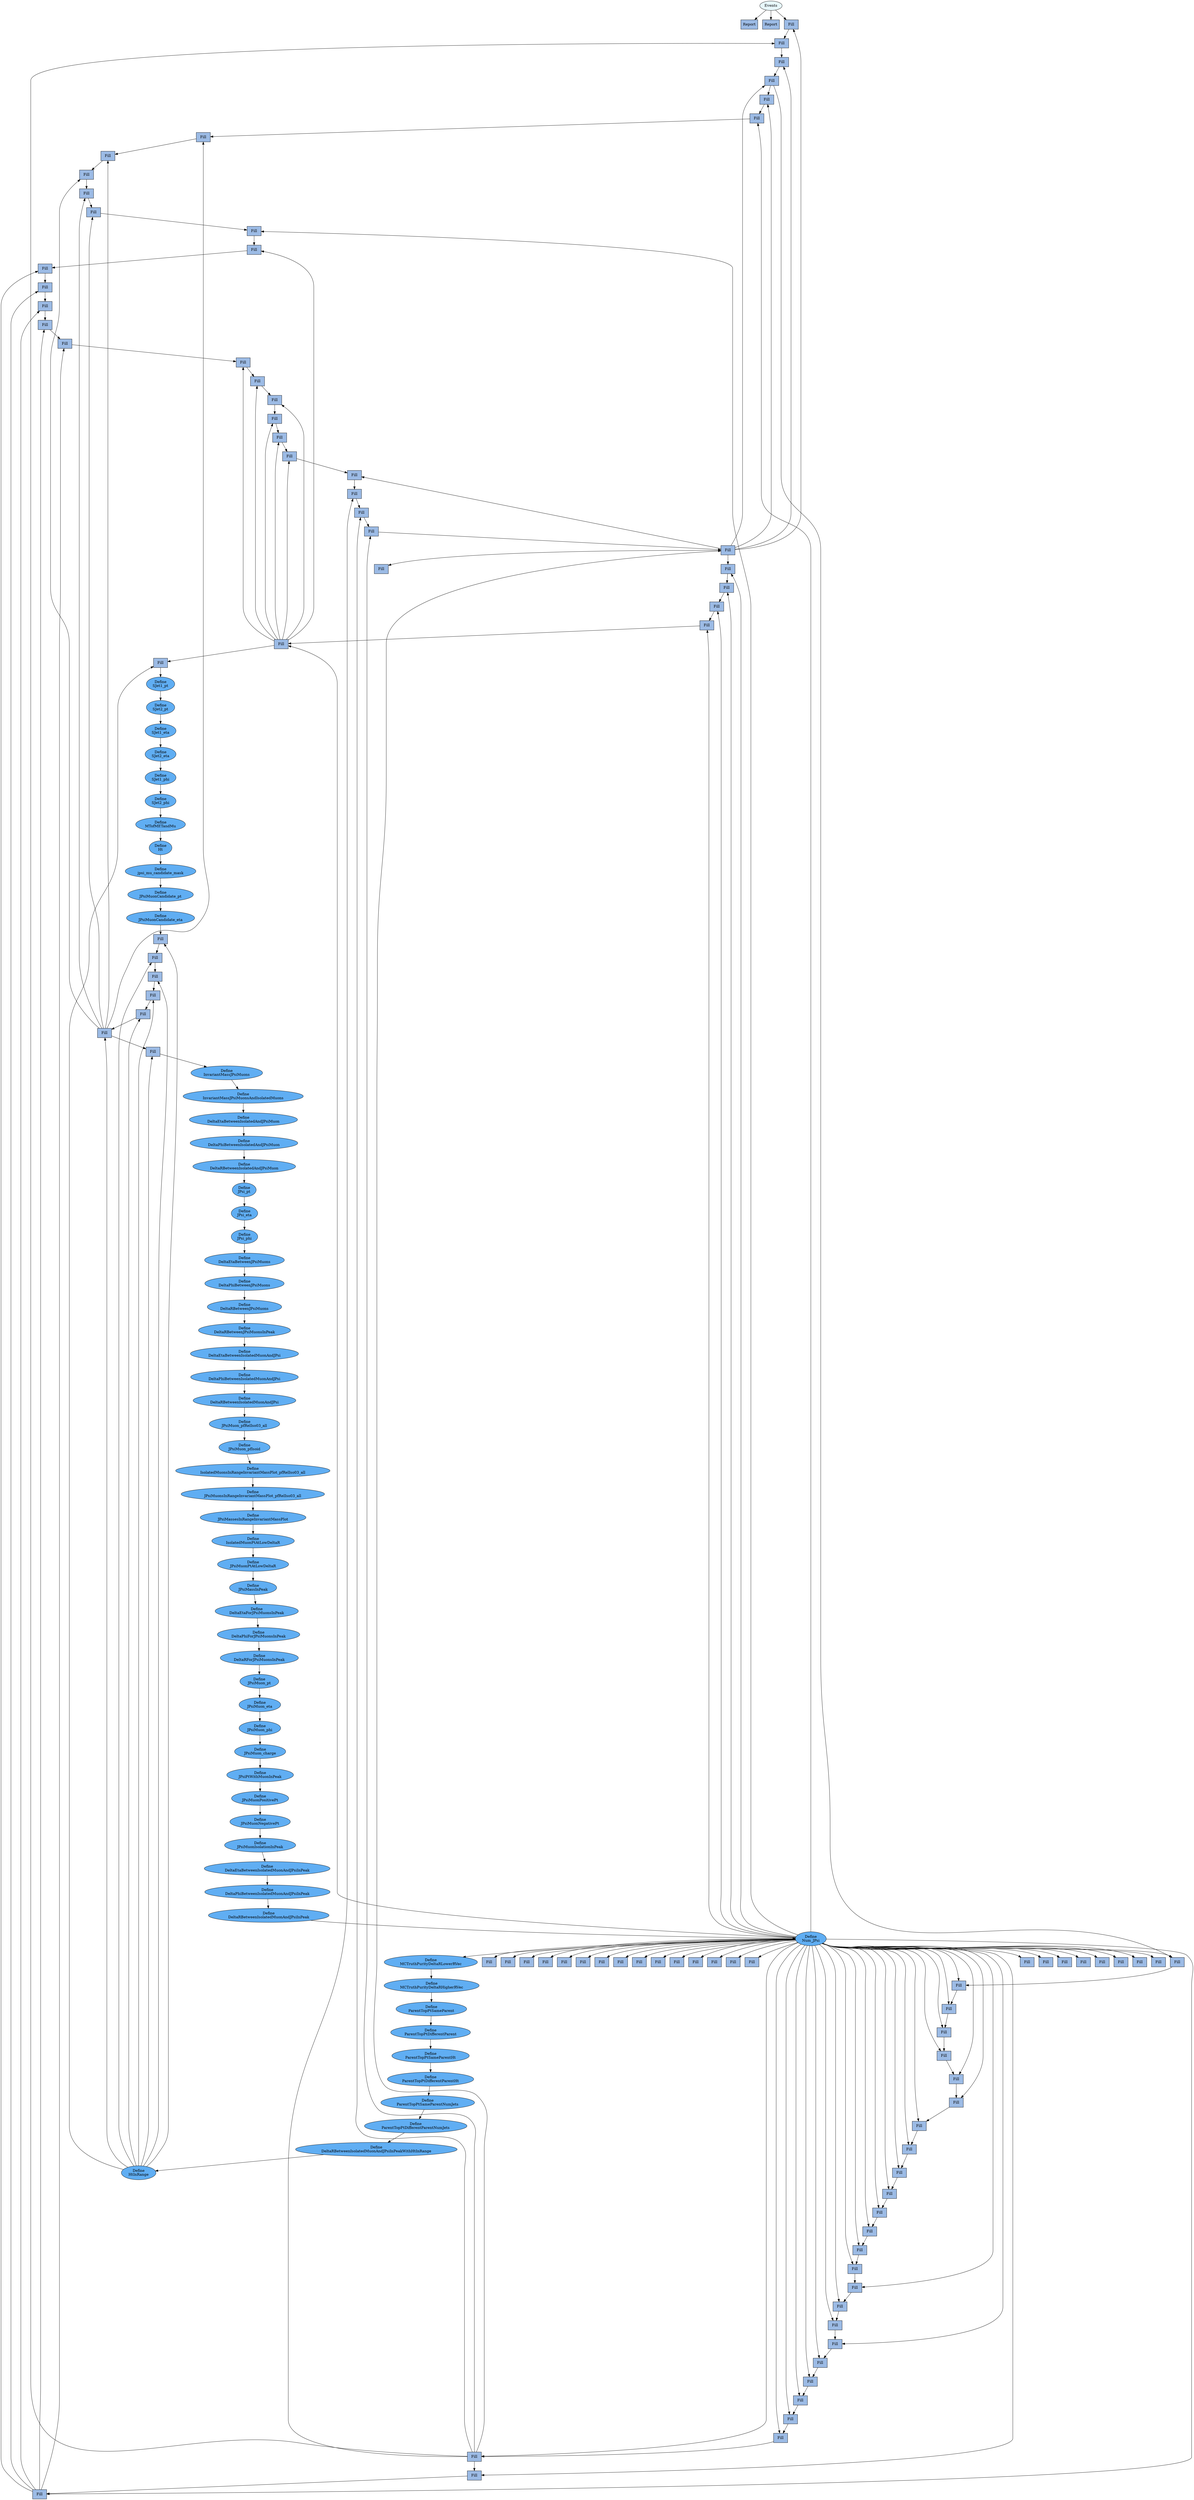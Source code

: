 digraph {
	1 [label="Report", style="filled", fillcolor="#9cbbe5", shape="box"];
	0 [label="Events", style="filled", fillcolor="#e8f8fc", shape="oval"];
	2 [label="Report", style="filled", fillcolor="#9cbbe5", shape="box"];
	0 [label="Events", style="filled", fillcolor="#e8f8fc", shape="oval"];
	3 [label="Fill", style="filled", fillcolor="#9cbbe5", shape="box"];
	9 [label="Define
METBeforeMETCut", style="filled", fillcolor="#60aef3", shape="oval"];
	10 [label="Define
IsolatedLepton_pdgid", style="filled", fillcolor="#60aef3", shape="oval"];
	11 [label="Define
IsolatedLepton_charge", style="filled", fillcolor="#60aef3", shape="oval"];
	12 [label="Define
IsolatedLepton_mass", style="filled", fillcolor="#60aef3", shape="oval"];
	13 [label="Define
IsolatedLepton_phi", style="filled", fillcolor="#60aef3", shape="oval"];
	14 [label="Define
IsolatedLepton_eta", style="filled", fillcolor="#60aef3", shape="oval"];
	15 [label="Define
IsolatedLepton_pt", style="filled", fillcolor="#60aef3", shape="oval"];
	16 [label="Define
IsolatedElectron_pdgId", style="filled", fillcolor="#60aef3", shape="oval"];
	17 [label="Define
IsolatedElectron_charge", style="filled", fillcolor="#60aef3", shape="oval"];
	18 [label="Define
IsolatedElectron_mass", style="filled", fillcolor="#60aef3", shape="oval"];
	19 [label="Define
IsolatedElectron_phi", style="filled", fillcolor="#60aef3", shape="oval"];
	20 [label="Define
IsolatedElectron_eta", style="filled", fillcolor="#60aef3", shape="oval"];
	21 [label="Define
IsolatedElectron_pt", style="filled", fillcolor="#60aef3", shape="oval"];
	22 [label="Define
IsolatedMuon_pdgId", style="filled", fillcolor="#60aef3", shape="oval"];
	23 [label="Define
IsolatedMuon_charge", style="filled", fillcolor="#60aef3", shape="oval"];
	24 [label="Define
IsolatedMuon_mass", style="filled", fillcolor="#60aef3", shape="oval"];
	25 [label="Define
IsolatedMuon_phi", style="filled", fillcolor="#60aef3", shape="oval"];
	26 [label="Define
IsolatedMuon_eta", style="filled", fillcolor="#60aef3", shape="oval"];
	27 [label="Define
IsolatedMuon_pt", style="filled", fillcolor="#60aef3", shape="oval"];
	28 [label="Define
LeadingIsolatedMuon_charge", style="filled", fillcolor="#60aef3", shape="oval"];
	29 [label="Define
LeadingIsolatedMuon_mass", style="filled", fillcolor="#60aef3", shape="oval"];
	30 [label="Define
LeadingIsolatedMuon_phi", style="filled", fillcolor="#60aef3", shape="oval"];
	31 [label="Define
LeadingIsolatedMuon_eta", style="filled", fillcolor="#60aef3", shape="oval"];
	32 [label="Define
LeadingIsolatedMuon_pt", style="filled", fillcolor="#60aef3", shape="oval"];
	5 [label="Exactly one isolated muon and exactly zero isolated electrons", style="filled", fillcolor="#c4cfd4", shape="diamond"];
	6 [label="Define
leading_isolated_electron_mask", style="filled", fillcolor="#60aef3", shape="oval"];
	7 [label="Define
leading_isolated_muon_mask", style="filled", fillcolor="#60aef3", shape="oval"];
	8 [label="Define
LumiXS", style="filled", fillcolor="#60aef3", shape="oval"];
	4 [label="HLTLeptonTrigger", style="filled", fillcolor="#c4cfd4", shape="diamond"];
	0 [label="Events", style="filled", fillcolor="#e8f8fc", shape="oval"];
	4 [label="Fill", style="filled", fillcolor="#9cbbe5", shape="box"];
	5 [label="Fill", style="filled", fillcolor="#9cbbe5", shape="box"];
	6 [label="Fill", style="filled", fillcolor="#9cbbe5", shape="box"];
	7 [label="Fill", style="filled", fillcolor="#9cbbe5", shape="box"];
	8 [label="Fill", style="filled", fillcolor="#9cbbe5", shape="box"];
	39 [label="Define
METBeforeMETCut", style="filled", fillcolor="#60aef3", shape="oval"];
	40 [label="Define
IsolatedLepton_pdgid", style="filled", fillcolor="#60aef3", shape="oval"];
	41 [label="Define
IsolatedLepton_charge", style="filled", fillcolor="#60aef3", shape="oval"];
	42 [label="Define
IsolatedLepton_mass", style="filled", fillcolor="#60aef3", shape="oval"];
	43 [label="Define
IsolatedLepton_phi", style="filled", fillcolor="#60aef3", shape="oval"];
	44 [label="Define
IsolatedLepton_eta", style="filled", fillcolor="#60aef3", shape="oval"];
	45 [label="Define
IsolatedLepton_pt", style="filled", fillcolor="#60aef3", shape="oval"];
	46 [label="Define
IsolatedElectron_pdgId", style="filled", fillcolor="#60aef3", shape="oval"];
	47 [label="Define
IsolatedElectron_charge", style="filled", fillcolor="#60aef3", shape="oval"];
	48 [label="Define
IsolatedElectron_mass", style="filled", fillcolor="#60aef3", shape="oval"];
	49 [label="Define
IsolatedElectron_phi", style="filled", fillcolor="#60aef3", shape="oval"];
	50 [label="Define
IsolatedElectron_eta", style="filled", fillcolor="#60aef3", shape="oval"];
	51 [label="Define
IsolatedElectron_pt", style="filled", fillcolor="#60aef3", shape="oval"];
	52 [label="Define
IsolatedMuon_pdgId", style="filled", fillcolor="#60aef3", shape="oval"];
	53 [label="Define
IsolatedMuon_charge", style="filled", fillcolor="#60aef3", shape="oval"];
	54 [label="Define
IsolatedMuon_mass", style="filled", fillcolor="#60aef3", shape="oval"];
	55 [label="Define
IsolatedMuon_phi", style="filled", fillcolor="#60aef3", shape="oval"];
	56 [label="Define
IsolatedMuon_eta", style="filled", fillcolor="#60aef3", shape="oval"];
	57 [label="Define
IsolatedMuon_pt", style="filled", fillcolor="#60aef3", shape="oval"];
	58 [label="Define
LeadingIsolatedElectron_charge", style="filled", fillcolor="#60aef3", shape="oval"];
	59 [label="Define
LeadingIsolatedElectron_mass", style="filled", fillcolor="#60aef3", shape="oval"];
	60 [label="Define
LeadingIsolatedElectron_phi", style="filled", fillcolor="#60aef3", shape="oval"];
	61 [label="Define
LeadingIsolatedElectron_eta", style="filled", fillcolor="#60aef3", shape="oval"];
	62 [label="Define
LeadingIsolatedElectron_pt", style="filled", fillcolor="#60aef3", shape="oval"];
	38 [label="Exactly one isolated electron and exactly zero isolated muon", style="filled", fillcolor="#c4cfd4", shape="diamond"];
	9 [label="Fill", style="filled", fillcolor="#9cbbe5", shape="box"];
	10 [label="Fill", style="filled", fillcolor="#9cbbe5", shape="box"];
	11 [label="Fill", style="filled", fillcolor="#9cbbe5", shape="box"];
	12 [label="Fill", style="filled", fillcolor="#9cbbe5", shape="box"];
	13 [label="Fill", style="filled", fillcolor="#9cbbe5", shape="box"];
	14 [label="Fill", style="filled", fillcolor="#9cbbe5", shape="box"];
	70 [label="Define
Num_Jets", style="filled", fillcolor="#60aef3", shape="oval"];
	71 [label="Define
jet_mask", style="filled", fillcolor="#60aef3", shape="oval"];
	72 [label="Define
IsolatedMuon_pfRelIso03_all", style="filled", fillcolor="#60aef3", shape="oval"];
	73 [label="Define
METAfterMETCut", style="filled", fillcolor="#60aef3", shape="oval"];
	69 [label="Muon MET Greater than 30 GeV", style="filled", fillcolor="#c4cfd4", shape="diamond"];
	15 [label="Fill", style="filled", fillcolor="#9cbbe5", shape="box"];
	16 [label="Fill", style="filled", fillcolor="#9cbbe5", shape="box"];
	17 [label="Fill", style="filled", fillcolor="#9cbbe5", shape="box"];
	18 [label="Fill", style="filled", fillcolor="#9cbbe5", shape="box"];
	19 [label="Fill", style="filled", fillcolor="#9cbbe5", shape="box"];
	20 [label="Fill", style="filled", fillcolor="#9cbbe5", shape="box"];
	81 [label="Define
METAfterMETCut", style="filled", fillcolor="#60aef3", shape="oval"];
	80 [label="Electron MET Greater than 30 GeV", style="filled", fillcolor="#c4cfd4", shape="diamond"];
	21 [label="Fill", style="filled", fillcolor="#9cbbe5", shape="box"];
	22 [label="Fill", style="filled", fillcolor="#9cbbe5", shape="box"];
	23 [label="Fill", style="filled", fillcolor="#9cbbe5", shape="box"];
	24 [label="Fill", style="filled", fillcolor="#9cbbe5", shape="box"];
	25 [label="Fill", style="filled", fillcolor="#9cbbe5", shape="box"];
	26 [label="Fill", style="filled", fillcolor="#9cbbe5", shape="box"];
	107 [label="Define
Num_JPsi", style="filled", fillcolor="#60aef3", shape="oval"];
	108 [label="Define
DeltaRBetweenIsolatedMuonAndJPsiInPeak", style="filled", fillcolor="#60aef3", shape="oval"];
	109 [label="Define
DeltaPhiBetweenIsolatedMuonAndJPsiInPeak", style="filled", fillcolor="#60aef3", shape="oval"];
	110 [label="Define
DeltaEtaBetweenIsolatedMuonAndJPsiInPeak", style="filled", fillcolor="#60aef3", shape="oval"];
	111 [label="Define
JPsiMuonIsolationInPeak", style="filled", fillcolor="#60aef3", shape="oval"];
	112 [label="Define
JPsiMuonNegativePt", style="filled", fillcolor="#60aef3", shape="oval"];
	113 [label="Define
JPsiMuonPositivePt", style="filled", fillcolor="#60aef3", shape="oval"];
	114 [label="Define
JPsiPtWithMuonInPeak", style="filled", fillcolor="#60aef3", shape="oval"];
	115 [label="Define
JPsiMuon_charge", style="filled", fillcolor="#60aef3", shape="oval"];
	116 [label="Define
JPsiMuon_phi", style="filled", fillcolor="#60aef3", shape="oval"];
	117 [label="Define
JPsiMuon_eta", style="filled", fillcolor="#60aef3", shape="oval"];
	118 [label="Define
JPsiMuon_pt", style="filled", fillcolor="#60aef3", shape="oval"];
	119 [label="Define
DeltaRForJPsiMuonsInPeak", style="filled", fillcolor="#60aef3", shape="oval"];
	120 [label="Define
DeltaPhiForJPsiMuonsInPeak", style="filled", fillcolor="#60aef3", shape="oval"];
	121 [label="Define
DeltaEtaForJPsiMuonsInPeak", style="filled", fillcolor="#60aef3", shape="oval"];
	122 [label="Define
JPsiMassInPeak", style="filled", fillcolor="#60aef3", shape="oval"];
	123 [label="Define
JPsiMuonPtAtLowDeltaR", style="filled", fillcolor="#60aef3", shape="oval"];
	124 [label="Define
IsolatedMuonPtAtLowDeltaR", style="filled", fillcolor="#60aef3", shape="oval"];
	125 [label="Define
JPsiMassesInRangeInvariantMassPlot", style="filled", fillcolor="#60aef3", shape="oval"];
	126 [label="Define
JPsiMuonsInRangeInvariantMassPlot_pfRelIso03_all", style="filled", fillcolor="#60aef3", shape="oval"];
	127 [label="Define
IsolatedMuonsInRangeInvariantMassPlot_pfRelIso03_all", style="filled", fillcolor="#60aef3", shape="oval"];
	128 [label="Define
JPsiMuon_pfIsoid", style="filled", fillcolor="#60aef3", shape="oval"];
	129 [label="Define
JPsiMuon_pfRelIso03_all", style="filled", fillcolor="#60aef3", shape="oval"];
	130 [label="Define
DeltaRBetweenIsolatedMuonAndJPsi", style="filled", fillcolor="#60aef3", shape="oval"];
	131 [label="Define
DeltaPhiBetweenIsolatedMuonAndJPsi", style="filled", fillcolor="#60aef3", shape="oval"];
	132 [label="Define
DeltaEtaBetweenIsolatedMuonAndJPsi", style="filled", fillcolor="#60aef3", shape="oval"];
	133 [label="Define
DeltaRBetweenJPsiMuonsInPeak", style="filled", fillcolor="#60aef3", shape="oval"];
	134 [label="Define
DeltaRBetweenJPsiMuons", style="filled", fillcolor="#60aef3", shape="oval"];
	135 [label="Define
DeltaPhiBetweenJPsiMuons", style="filled", fillcolor="#60aef3", shape="oval"];
	136 [label="Define
DeltaEtaBetweenJPsiMuons", style="filled", fillcolor="#60aef3", shape="oval"];
	137 [label="Define
JPsi_phi", style="filled", fillcolor="#60aef3", shape="oval"];
	138 [label="Define
JPsi_eta", style="filled", fillcolor="#60aef3", shape="oval"];
	139 [label="Define
JPsi_pt", style="filled", fillcolor="#60aef3", shape="oval"];
	140 [label="Define
DeltaRBetweenIsolatedAndJPsiMuon", style="filled", fillcolor="#60aef3", shape="oval"];
	141 [label="Define
DeltaPhiBetweenIsolatedAndJPsiMuon", style="filled", fillcolor="#60aef3", shape="oval"];
	142 [label="Define
DeltaEtaBetweenIsolatedAndJPsiMuon", style="filled", fillcolor="#60aef3", shape="oval"];
	143 [label="Define
InvariantMassJPsiMuonsAndIsolatedMuons", style="filled", fillcolor="#60aef3", shape="oval"];
	144 [label="Define
InvariantMassJPsiMuons", style="filled", fillcolor="#60aef3", shape="oval"];
	89 [label="Events with JPsis and Isolated Muons with Correct DeltaR", style="filled", fillcolor="#c4cfd4", shape="diamond"];
	90 [label="Define
Num_JPsi_Muons", style="filled", fillcolor="#60aef3", shape="oval"];
	91 [label="Define
jpsi_correct_im_dr_mask", style="filled", fillcolor="#60aef3", shape="oval"];
	92 [label="Define
MuonCorrectIMDR", style="filled", fillcolor="#60aef3", shape="oval"];
	93 [label="Define
JPsiMuonCandidate_charge", style="filled", fillcolor="#60aef3", shape="oval"];
	94 [label="Define
JPsiMuonCandidate_mass", style="filled", fillcolor="#60aef3", shape="oval"];
	95 [label="Define
JPsiMuonCandidate_phi", style="filled", fillcolor="#60aef3", shape="oval"];
	96 [label="Define
JPsiMuonCandidate_eta", style="filled", fillcolor="#60aef3", shape="oval"];
	97 [label="Define
JPsiMuonCandidate_pt", style="filled", fillcolor="#60aef3", shape="oval"];
	98 [label="Define
jpsi_mu_candidate_mask", style="filled", fillcolor="#60aef3", shape="oval"];
	99 [label="Define
Ht", style="filled", fillcolor="#60aef3", shape="oval"];
	100 [label="Define
MTofMETandMu", style="filled", fillcolor="#60aef3", shape="oval"];
	101 [label="Define
SJet2_phi", style="filled", fillcolor="#60aef3", shape="oval"];
	102 [label="Define
SJet1_phi", style="filled", fillcolor="#60aef3", shape="oval"];
	103 [label="Define
SJet2_eta", style="filled", fillcolor="#60aef3", shape="oval"];
	104 [label="Define
SJet1_eta", style="filled", fillcolor="#60aef3", shape="oval"];
	105 [label="Define
SJet2_pt", style="filled", fillcolor="#60aef3", shape="oval"];
	106 [label="Define
SJet1_pt", style="filled", fillcolor="#60aef3", shape="oval"];
	88 [label="At Least Two Jets", style="filled", fillcolor="#c4cfd4", shape="diamond"];
	27 [label="Fill", style="filled", fillcolor="#9cbbe5", shape="box"];
	28 [label="Fill", style="filled", fillcolor="#9cbbe5", shape="box"];
	29 [label="Fill", style="filled", fillcolor="#9cbbe5", shape="box"];
	30 [label="Fill", style="filled", fillcolor="#9cbbe5", shape="box"];
	31 [label="Fill", style="filled", fillcolor="#9cbbe5", shape="box"];
	32 [label="Fill", style="filled", fillcolor="#9cbbe5", shape="box"];
	33 [label="Fill", style="filled", fillcolor="#9cbbe5", shape="box"];
	34 [label="Fill", style="filled", fillcolor="#9cbbe5", shape="box"];
	35 [label="Fill", style="filled", fillcolor="#9cbbe5", shape="box"];
	36 [label="Fill", style="filled", fillcolor="#9cbbe5", shape="box"];
	37 [label="Fill", style="filled", fillcolor="#9cbbe5", shape="box"];
	38 [label="Fill", style="filled", fillcolor="#9cbbe5", shape="box"];
	39 [label="Fill", style="filled", fillcolor="#9cbbe5", shape="box"];
	40 [label="Fill", style="filled", fillcolor="#9cbbe5", shape="box"];
	41 [label="Fill", style="filled", fillcolor="#9cbbe5", shape="box"];
	42 [label="Fill", style="filled", fillcolor="#9cbbe5", shape="box"];
	43 [label="Fill", style="filled", fillcolor="#9cbbe5", shape="box"];
	44 [label="Fill", style="filled", fillcolor="#9cbbe5", shape="box"];
	45 [label="Fill", style="filled", fillcolor="#9cbbe5", shape="box"];
	46 [label="Fill", style="filled", fillcolor="#9cbbe5", shape="box"];
	47 [label="Fill", style="filled", fillcolor="#9cbbe5", shape="box"];
	48 [label="Fill", style="filled", fillcolor="#9cbbe5", shape="box"];
	49 [label="Fill", style="filled", fillcolor="#9cbbe5", shape="box"];
	50 [label="Fill", style="filled", fillcolor="#9cbbe5", shape="box"];
	51 [label="Fill", style="filled", fillcolor="#9cbbe5", shape="box"];
	52 [label="Fill", style="filled", fillcolor="#9cbbe5", shape="box"];
	53 [label="Fill", style="filled", fillcolor="#9cbbe5", shape="box"];
	54 [label="Fill", style="filled", fillcolor="#9cbbe5", shape="box"];
	55 [label="Fill", style="filled", fillcolor="#9cbbe5", shape="box"];
	56 [label="Fill", style="filled", fillcolor="#9cbbe5", shape="box"];
	57 [label="Fill", style="filled", fillcolor="#9cbbe5", shape="box"];
	58 [label="Fill", style="filled", fillcolor="#9cbbe5", shape="box"];
	59 [label="Fill", style="filled", fillcolor="#9cbbe5", shape="box"];
	60 [label="Fill", style="filled", fillcolor="#9cbbe5", shape="box"];
	61 [label="Fill", style="filled", fillcolor="#9cbbe5", shape="box"];
	62 [label="Fill", style="filled", fillcolor="#9cbbe5", shape="box"];
	63 [label="Fill", style="filled", fillcolor="#9cbbe5", shape="box"];
	64 [label="Fill", style="filled", fillcolor="#9cbbe5", shape="box"];
	65 [label="Fill", style="filled", fillcolor="#9cbbe5", shape="box"];
	66 [label="Fill", style="filled", fillcolor="#9cbbe5", shape="box"];
	67 [label="Fill", style="filled", fillcolor="#9cbbe5", shape="box"];
	68 [label="Fill", style="filled", fillcolor="#9cbbe5", shape="box"];
	69 [label="Fill", style="filled", fillcolor="#9cbbe5", shape="box"];
	70 [label="Fill", style="filled", fillcolor="#9cbbe5", shape="box"];
	71 [label="Fill", style="filled", fillcolor="#9cbbe5", shape="box"];
	72 [label="Fill", style="filled", fillcolor="#9cbbe5", shape="box"];
	73 [label="Fill", style="filled", fillcolor="#9cbbe5", shape="box"];
	74 [label="Fill", style="filled", fillcolor="#9cbbe5", shape="box"];
	75 [label="Fill", style="filled", fillcolor="#9cbbe5", shape="box"];
	76 [label="Fill", style="filled", fillcolor="#9cbbe5", shape="box"];
	77 [label="Fill", style="filled", fillcolor="#9cbbe5", shape="box"];
	78 [label="Fill", style="filled", fillcolor="#9cbbe5", shape="box"];
	79 [label="Fill", style="filled", fillcolor="#9cbbe5", shape="box"];
	80 [label="Fill", style="filled", fillcolor="#9cbbe5", shape="box"];
	81 [label="Fill", style="filled", fillcolor="#9cbbe5", shape="box"];
	82 [label="Fill", style="filled", fillcolor="#9cbbe5", shape="box"];
	83 [label="Fill", style="filled", fillcolor="#9cbbe5", shape="box"];
	84 [label="Fill", style="filled", fillcolor="#9cbbe5", shape="box"];
	85 [label="Fill", style="filled", fillcolor="#9cbbe5", shape="box"];
	86 [label="Fill", style="filled", fillcolor="#9cbbe5", shape="box"];
	87 [label="Fill", style="filled", fillcolor="#9cbbe5", shape="box"];
	88 [label="Fill", style="filled", fillcolor="#9cbbe5", shape="box"];
	207 [label="Define
HtInRange", style="filled", fillcolor="#60aef3", shape="oval"];
	208 [label="Define
DeltaRBetweenIsolatedMuonAndJPsiInPeakWithHtInRange", style="filled", fillcolor="#60aef3", shape="oval"];
	209 [label="Define
ParentTopPtDifferentParentNumJets", style="filled", fillcolor="#60aef3", shape="oval"];
	210 [label="Define
ParentTopPtSameParentNumJets", style="filled", fillcolor="#60aef3", shape="oval"];
	211 [label="Define
ParentTopPtDifferentParentHt", style="filled", fillcolor="#60aef3", shape="oval"];
	212 [label="Define
ParentTopPtSameParentHt", style="filled", fillcolor="#60aef3", shape="oval"];
	213 [label="Define
ParentTopPtDifferentParent", style="filled", fillcolor="#60aef3", shape="oval"];
	214 [label="Define
ParentTopPtSameParent", style="filled", fillcolor="#60aef3", shape="oval"];
	215 [label="Define
MCTruthPurityDeltaRHigherRVec", style="filled", fillcolor="#60aef3", shape="oval"];
	216 [label="Define
MCTruthPurityDeltaRLowerRVec", style="filled", fillcolor="#60aef3", shape="oval"];
	89 [label="Fill", style="filled", fillcolor="#9cbbe5", shape="box"];
	90 [label="Fill", style="filled", fillcolor="#9cbbe5", shape="box"];
	91 [label="Fill", style="filled", fillcolor="#9cbbe5", shape="box"];
	92 [label="Fill", style="filled", fillcolor="#9cbbe5", shape="box"];
	93 [label="Fill", style="filled", fillcolor="#9cbbe5", shape="box"];
	94 [label="Fill", style="filled", fillcolor="#9cbbe5", shape="box"];
	95 [label="Fill", style="filled", fillcolor="#9cbbe5", shape="box"];
	0 -> 1;
	0 -> 2;
	9 -> 3;
	10 -> 9;
	11 -> 10;
	12 -> 11;
	13 -> 12;
	14 -> 13;
	15 -> 14;
	16 -> 15;
	17 -> 16;
	18 -> 17;
	19 -> 18;
	20 -> 19;
	21 -> 20;
	22 -> 21;
	23 -> 22;
	24 -> 23;
	25 -> 24;
	26 -> 25;
	27 -> 26;
	28 -> 27;
	29 -> 28;
	30 -> 29;
	31 -> 30;
	32 -> 31;
	5 -> 32;
	6 -> 5;
	7 -> 6;
	8 -> 7;
	4 -> 8;
	0 -> 4;
	9 -> 4;
	9 -> 5;
	9 -> 6;
	9 -> 7;
	39 -> 8;
	40 -> 39;
	41 -> 40;
	42 -> 41;
	43 -> 42;
	44 -> 43;
	45 -> 44;
	46 -> 45;
	47 -> 46;
	48 -> 47;
	49 -> 48;
	50 -> 49;
	51 -> 50;
	52 -> 51;
	53 -> 52;
	54 -> 53;
	55 -> 54;
	56 -> 55;
	57 -> 56;
	58 -> 57;
	59 -> 58;
	60 -> 59;
	61 -> 60;
	62 -> 61;
	38 -> 62;
	6 -> 38;
	39 -> 9;
	39 -> 10;
	39 -> 11;
	39 -> 12;
	9 -> 13;
	70 -> 14;
	71 -> 70;
	72 -> 71;
	73 -> 72;
	69 -> 73;
	9 -> 69;
	70 -> 15;
	70 -> 16;
	70 -> 17;
	70 -> 18;
	70 -> 19;
	81 -> 20;
	80 -> 81;
	39 -> 80;
	81 -> 21;
	81 -> 22;
	81 -> 23;
	81 -> 24;
	70 -> 25;
	107 -> 26;
	108 -> 107;
	109 -> 108;
	110 -> 109;
	111 -> 110;
	112 -> 111;
	113 -> 112;
	114 -> 113;
	115 -> 114;
	116 -> 115;
	117 -> 116;
	118 -> 117;
	119 -> 118;
	120 -> 119;
	121 -> 120;
	122 -> 121;
	123 -> 122;
	124 -> 123;
	125 -> 124;
	126 -> 125;
	127 -> 126;
	128 -> 127;
	129 -> 128;
	130 -> 129;
	131 -> 130;
	132 -> 131;
	133 -> 132;
	134 -> 133;
	135 -> 134;
	136 -> 135;
	137 -> 136;
	138 -> 137;
	139 -> 138;
	140 -> 139;
	141 -> 140;
	142 -> 141;
	143 -> 142;
	144 -> 143;
	89 -> 144;
	90 -> 89;
	91 -> 90;
	92 -> 91;
	93 -> 92;
	94 -> 93;
	95 -> 94;
	96 -> 95;
	97 -> 96;
	98 -> 97;
	99 -> 98;
	100 -> 99;
	101 -> 100;
	102 -> 101;
	103 -> 102;
	104 -> 103;
	105 -> 104;
	106 -> 105;
	88 -> 106;
	70 -> 88;
	90 -> 27;
	90 -> 28;
	90 -> 29;
	90 -> 30;
	90 -> 31;
	107 -> 32;
	107 -> 33;
	107 -> 34;
	107 -> 35;
	107 -> 36;
	107 -> 37;
	107 -> 38;
	107 -> 39;
	107 -> 40;
	107 -> 41;
	107 -> 42;
	107 -> 43;
	107 -> 44;
	107 -> 45;
	107 -> 46;
	107 -> 47;
	107 -> 48;
	107 -> 49;
	107 -> 50;
	107 -> 51;
	107 -> 52;
	107 -> 53;
	107 -> 54;
	107 -> 55;
	107 -> 56;
	107 -> 57;
	107 -> 58;
	107 -> 59;
	107 -> 60;
	107 -> 61;
	107 -> 62;
	107 -> 63;
	107 -> 64;
	107 -> 65;
	107 -> 66;
	107 -> 67;
	107 -> 68;
	107 -> 69;
	107 -> 70;
	107 -> 71;
	107 -> 72;
	107 -> 73;
	107 -> 74;
	107 -> 75;
	107 -> 76;
	107 -> 77;
	107 -> 78;
	107 -> 79;
	107 -> 80;
	107 -> 81;
	107 -> 82;
	107 -> 83;
	107 -> 84;
	107 -> 85;
	107 -> 86;
	107 -> 87;
	207 -> 88;
	208 -> 207;
	209 -> 208;
	210 -> 209;
	211 -> 210;
	212 -> 211;
	213 -> 212;
	214 -> 213;
	215 -> 214;
	216 -> 215;
	107 -> 216;
	207 -> 89;
	207 -> 90;
	207 -> 91;
	207 -> 92;
	207 -> 93;
	207 -> 94;
	207 -> 95;
}